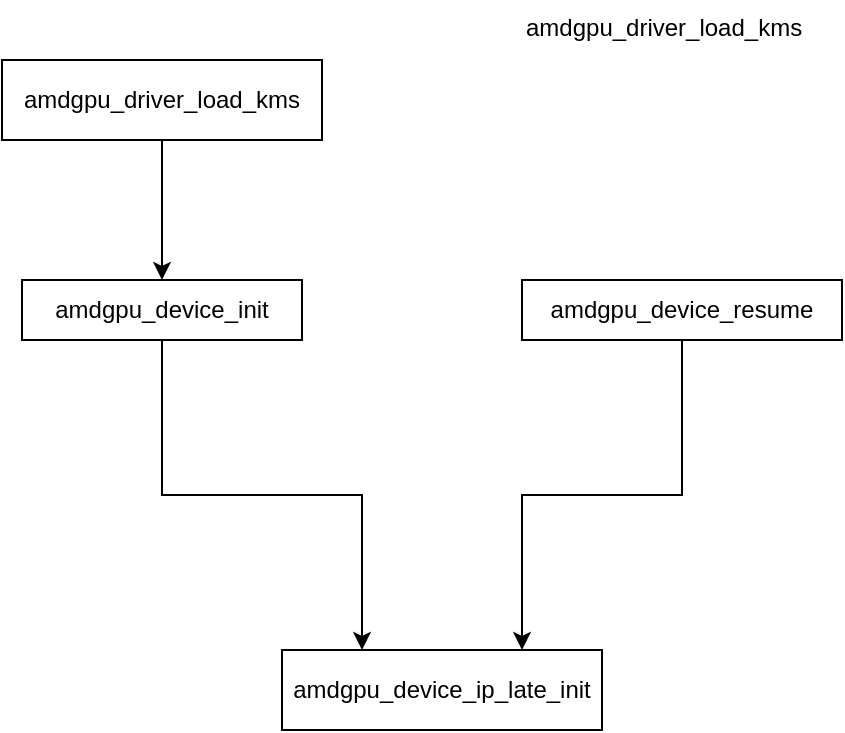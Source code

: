 <mxfile version="14.9.7" type="github">
  <diagram name="Page-1" id="2ca16b54-16f6-2749-3443-fa8db7711227">
    <mxGraphModel dx="1185" dy="601" grid="1" gridSize="10" guides="1" tooltips="1" connect="1" arrows="1" fold="1" page="1" pageScale="1" pageWidth="1100" pageHeight="850" background="none" math="0" shadow="0">
      <root>
        <mxCell id="0" />
        <mxCell id="1" parent="0" />
        <mxCell id="a1hgXYxYx5_6g3b9Ybat-11" style="edgeStyle=orthogonalEdgeStyle;rounded=0;orthogonalLoop=1;jettySize=auto;html=1;entryX=0.25;entryY=0;entryDx=0;entryDy=0;" edge="1" parent="1" source="a1hgXYxYx5_6g3b9Ybat-1" target="a1hgXYxYx5_6g3b9Ybat-4">
          <mxGeometry relative="1" as="geometry" />
        </mxCell>
        <mxCell id="a1hgXYxYx5_6g3b9Ybat-1" value="&lt;div style=&quot;line-height: 19px&quot;&gt;&lt;span style=&quot;text-align: left ; background-color: rgb(255 , 255 , 255)&quot;&gt;&lt;font style=&quot;font-size: 12px&quot;&gt;amdgpu_device_init&lt;/font&gt;&lt;/span&gt;&lt;br&gt;&lt;/div&gt;" style="rounded=0;whiteSpace=wrap;html=1;" vertex="1" parent="1">
          <mxGeometry x="190" y="240" width="140" height="30" as="geometry" />
        </mxCell>
        <mxCell id="a1hgXYxYx5_6g3b9Ybat-4" value="&lt;div style=&quot;line-height: 19px&quot;&gt;&lt;span style=&quot;text-align: left&quot;&gt;amdgpu_device_ip_late_init&lt;/span&gt;&lt;br&gt;&lt;/div&gt;" style="rounded=0;whiteSpace=wrap;html=1;" vertex="1" parent="1">
          <mxGeometry x="320" y="425" width="160" height="40" as="geometry" />
        </mxCell>
        <mxCell id="a1hgXYxYx5_6g3b9Ybat-12" style="edgeStyle=orthogonalEdgeStyle;rounded=0;orthogonalLoop=1;jettySize=auto;html=1;entryX=0.75;entryY=0;entryDx=0;entryDy=0;" edge="1" parent="1" source="a1hgXYxYx5_6g3b9Ybat-7" target="a1hgXYxYx5_6g3b9Ybat-4">
          <mxGeometry relative="1" as="geometry">
            <mxPoint x="399" y="358" as="targetPoint" />
          </mxGeometry>
        </mxCell>
        <mxCell id="a1hgXYxYx5_6g3b9Ybat-7" value="&lt;div style=&quot;line-height: 19px&quot;&gt;&lt;span style=&quot;text-align: left&quot;&gt;amdgpu_device_resume&lt;/span&gt;&lt;br&gt;&lt;/div&gt;" style="rounded=0;whiteSpace=wrap;html=1;" vertex="1" parent="1">
          <mxGeometry x="440" y="240" width="160" height="30" as="geometry" />
        </mxCell>
        <mxCell id="a1hgXYxYx5_6g3b9Ybat-14" value="amdgpu_driver_load_kms" style="text;whiteSpace=wrap;html=1;" vertex="1" parent="1">
          <mxGeometry x="440" y="100" width="160" height="30" as="geometry" />
        </mxCell>
        <mxCell id="a1hgXYxYx5_6g3b9Ybat-16" style="edgeStyle=orthogonalEdgeStyle;rounded=0;orthogonalLoop=1;jettySize=auto;html=1;" edge="1" parent="1" source="a1hgXYxYx5_6g3b9Ybat-15" target="a1hgXYxYx5_6g3b9Ybat-1">
          <mxGeometry relative="1" as="geometry" />
        </mxCell>
        <mxCell id="a1hgXYxYx5_6g3b9Ybat-15" value="&lt;span style=&quot;text-align: left&quot;&gt;amdgpu_driver_load_kms&lt;/span&gt;" style="rounded=0;whiteSpace=wrap;html=1;" vertex="1" parent="1">
          <mxGeometry x="180" y="130" width="160" height="40" as="geometry" />
        </mxCell>
      </root>
    </mxGraphModel>
  </diagram>
</mxfile>
